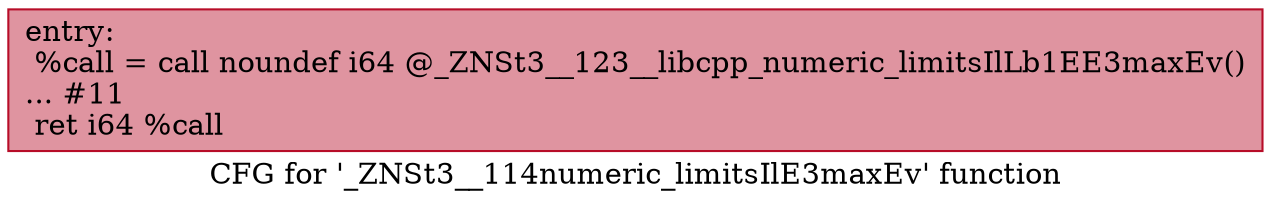 digraph "CFG for '_ZNSt3__114numeric_limitsIlE3maxEv' function" {
	label="CFG for '_ZNSt3__114numeric_limitsIlE3maxEv' function";

	Node0x600003e7d440 [shape=record,color="#b70d28ff", style=filled, fillcolor="#b70d2870",label="{entry:\l  %call = call noundef i64 @_ZNSt3__123__libcpp_numeric_limitsIlLb1EE3maxEv()\l... #11\l  ret i64 %call\l}"];
}

